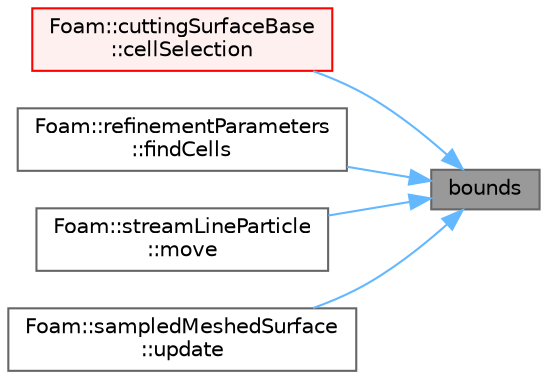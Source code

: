 digraph "bounds"
{
 // LATEX_PDF_SIZE
  bgcolor="transparent";
  edge [fontname=Helvetica,fontsize=10,labelfontname=Helvetica,labelfontsize=10];
  node [fontname=Helvetica,fontsize=10,shape=box,height=0.2,width=0.4];
  rankdir="RL";
  Node1 [id="Node000001",label="bounds",height=0.2,width=0.4,color="gray40", fillcolor="grey60", style="filled", fontcolor="black",tooltip=" "];
  Node1 -> Node2 [id="edge1_Node000001_Node000002",dir="back",color="steelblue1",style="solid",tooltip=" "];
  Node2 [id="Node000002",label="Foam::cuttingSurfaceBase\l::cellSelection",height=0.2,width=0.4,color="red", fillcolor="#FFF0F0", style="filled",URL="$classFoam_1_1cuttingSurfaceBase.html#a5fcf858474578bf044544c5e78288072",tooltip=" "];
  Node1 -> Node5 [id="edge2_Node000001_Node000005",dir="back",color="steelblue1",style="solid",tooltip=" "];
  Node5 [id="Node000005",label="Foam::refinementParameters\l::findCells",height=0.2,width=0.4,color="grey40", fillcolor="white", style="filled",URL="$classFoam_1_1refinementParameters.html#a5d4f01818dac0018c37f3f24e1655009",tooltip=" "];
  Node1 -> Node6 [id="edge3_Node000001_Node000006",dir="back",color="steelblue1",style="solid",tooltip=" "];
  Node6 [id="Node000006",label="Foam::streamLineParticle\l::move",height=0.2,width=0.4,color="grey40", fillcolor="white", style="filled",URL="$classFoam_1_1streamLineParticle.html#ad0a0e802e8859cc2100920df8973efaa",tooltip=" "];
  Node1 -> Node7 [id="edge4_Node000001_Node000007",dir="back",color="steelblue1",style="solid",tooltip=" "];
  Node7 [id="Node000007",label="Foam::sampledMeshedSurface\l::update",height=0.2,width=0.4,color="grey40", fillcolor="white", style="filled",URL="$classFoam_1_1sampledMeshedSurface.html#aa2aac016e2bf7b5bd2b271786c2791aa",tooltip=" "];
}
